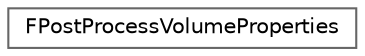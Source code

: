 digraph "Graphical Class Hierarchy"
{
 // INTERACTIVE_SVG=YES
 // LATEX_PDF_SIZE
  bgcolor="transparent";
  edge [fontname=Helvetica,fontsize=10,labelfontname=Helvetica,labelfontsize=10];
  node [fontname=Helvetica,fontsize=10,shape=box,height=0.2,width=0.4];
  rankdir="LR";
  Node0 [id="Node000000",label="FPostProcessVolumeProperties",height=0.2,width=0.4,color="grey40", fillcolor="white", style="filled",URL="$d4/d56/structFPostProcessVolumeProperties.html",tooltip=" "];
}
